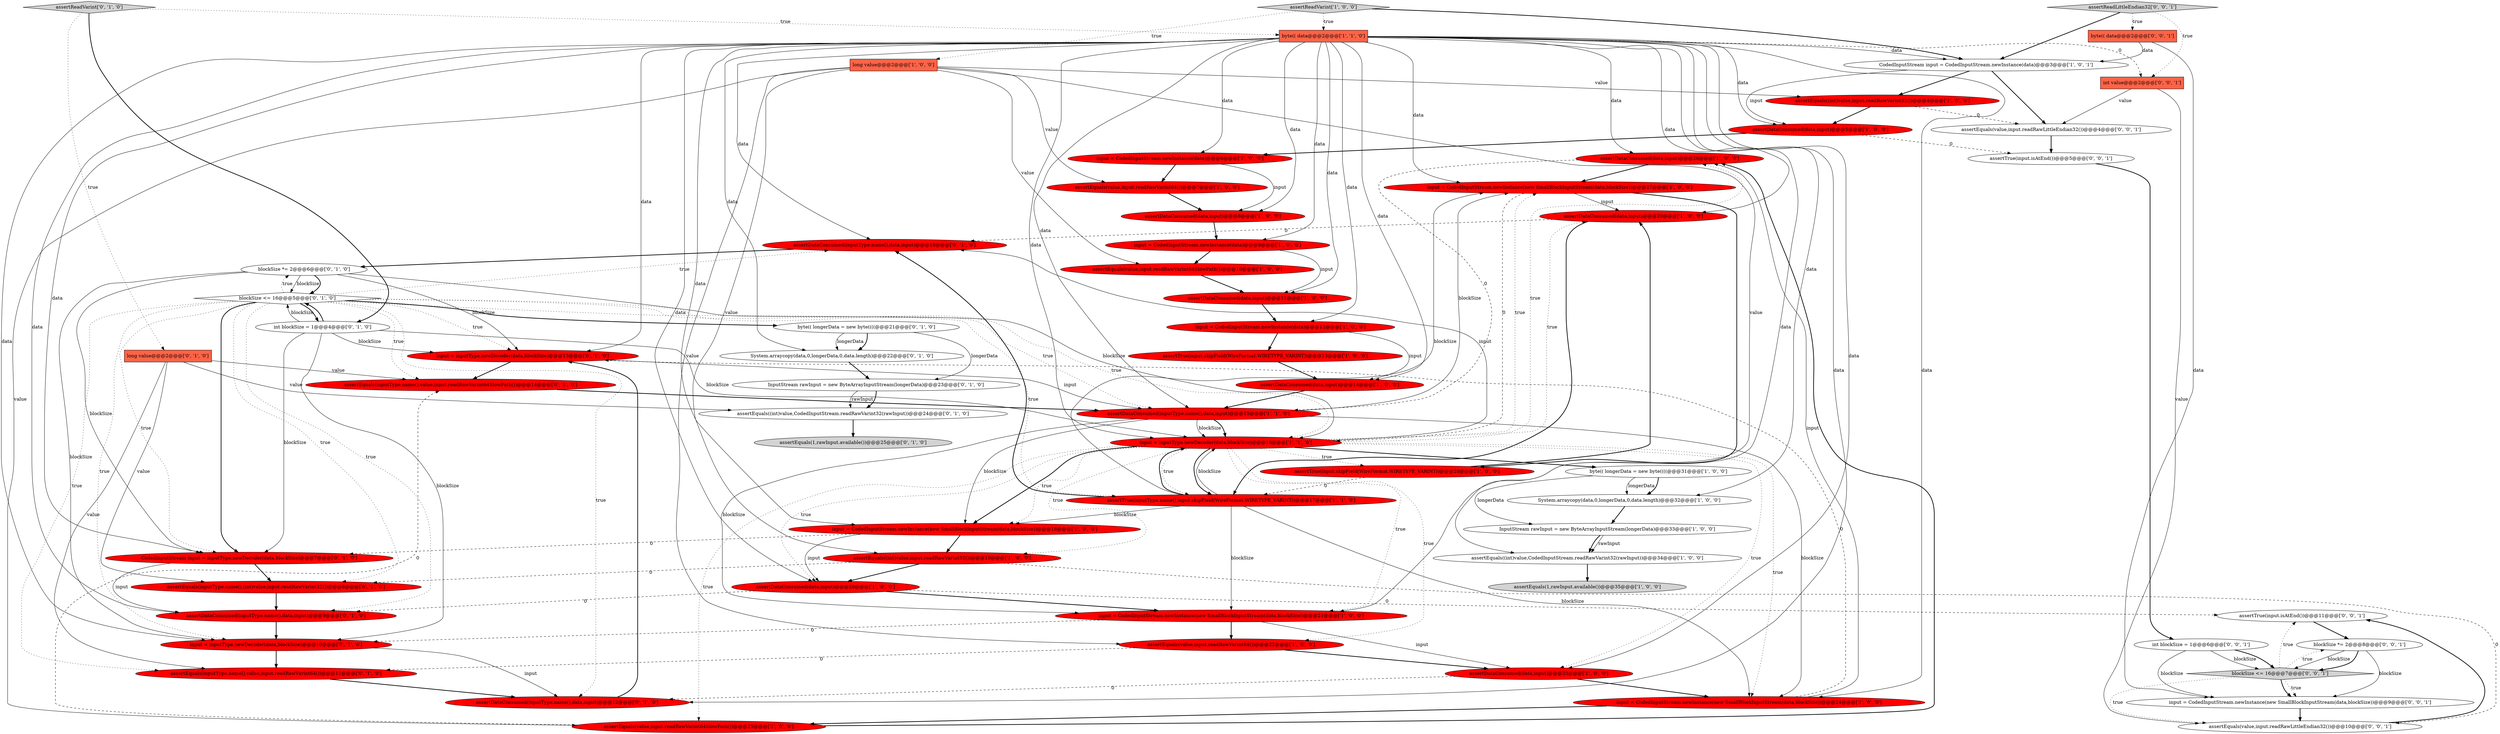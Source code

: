 digraph {
6 [style = filled, label = "assertDataConsumed(data,input)@@@26@@@['1', '0', '0']", fillcolor = red, shape = ellipse image = "AAA1AAABBB1BBB"];
44 [style = filled, label = "input = inputType.newDecoder(data,blockSize)@@@13@@@['0', '1', '0']", fillcolor = red, shape = ellipse image = "AAA1AAABBB2BBB"];
37 [style = filled, label = "assertDataConsumed(inputType.name(),data,input)@@@12@@@['0', '1', '0']", fillcolor = red, shape = ellipse image = "AAA1AAABBB2BBB"];
3 [style = filled, label = "input = CodedInputStream.newInstance(data)@@@9@@@['1', '0', '0']", fillcolor = red, shape = ellipse image = "AAA1AAABBB1BBB"];
27 [style = filled, label = "input = CodedInputStream.newInstance(new SmallBlockInputStream(data,blockSize))@@@24@@@['1', '0', '0']", fillcolor = red, shape = ellipse image = "AAA1AAABBB1BBB"];
55 [style = filled, label = "blockSize <= 16@@@7@@@['0', '0', '1']", fillcolor = lightgray, shape = diamond image = "AAA0AAABBB3BBB"];
47 [style = filled, label = "blockSize *= 2@@@6@@@['0', '1', '0']", fillcolor = white, shape = ellipse image = "AAA0AAABBB2BBB"];
36 [style = filled, label = "CodedInputStream input = inputType.newDecoder(data,blockSize)@@@7@@@['0', '1', '0']", fillcolor = red, shape = ellipse image = "AAA1AAABBB2BBB"];
57 [style = filled, label = "input = CodedInputStream.newInstance(new SmallBlockInputStream(data,blockSize))@@@9@@@['0', '0', '1']", fillcolor = white, shape = ellipse image = "AAA0AAABBB3BBB"];
62 [style = filled, label = "int value@@@2@@@['0', '0', '1']", fillcolor = tomato, shape = box image = "AAA0AAABBB3BBB"];
2 [style = filled, label = "input = CodedInputStream.newInstance(new SmallBlockInputStream(data,blockSize))@@@18@@@['1', '0', '0']", fillcolor = red, shape = ellipse image = "AAA1AAABBB1BBB"];
56 [style = filled, label = "assertReadLittleEndian32['0', '0', '1']", fillcolor = lightgray, shape = diamond image = "AAA0AAABBB3BBB"];
19 [style = filled, label = "assertEquals(value,input.readRawVarint64SlowPath())@@@10@@@['1', '0', '0']", fillcolor = red, shape = ellipse image = "AAA1AAABBB1BBB"];
13 [style = filled, label = "assertEquals(value,input.readRawVarint64())@@@7@@@['1', '0', '0']", fillcolor = red, shape = ellipse image = "AAA1AAABBB1BBB"];
1 [style = filled, label = "InputStream rawInput = new ByteArrayInputStream(longerData)@@@33@@@['1', '0', '0']", fillcolor = white, shape = ellipse image = "AAA0AAABBB1BBB"];
22 [style = filled, label = "System.arraycopy(data,0,longerData,0,data.length)@@@32@@@['1', '0', '0']", fillcolor = white, shape = ellipse image = "AAA0AAABBB1BBB"];
23 [style = filled, label = "assertDataConsumed(data,input)@@@29@@@['1', '0', '0']", fillcolor = red, shape = ellipse image = "AAA1AAABBB1BBB"];
34 [style = filled, label = "assertEquals((int)value,input.readRawVarint32())@@@4@@@['1', '0', '0']", fillcolor = red, shape = ellipse image = "AAA1AAABBB1BBB"];
42 [style = filled, label = "assertEquals(inputType.name(),value,input.readRawVarint64SlowPath())@@@14@@@['0', '1', '0']", fillcolor = red, shape = ellipse image = "AAA1AAABBB2BBB"];
50 [style = filled, label = "input = inputType.newDecoder(data,blockSize)@@@10@@@['0', '1', '0']", fillcolor = red, shape = ellipse image = "AAA1AAABBB2BBB"];
38 [style = filled, label = "assertEquals(inputType.name(),value,input.readRawVarint64())@@@11@@@['0', '1', '0']", fillcolor = red, shape = ellipse image = "AAA1AAABBB2BBB"];
59 [style = filled, label = "byte(( data@@@2@@@['0', '0', '1']", fillcolor = tomato, shape = box image = "AAA0AAABBB3BBB"];
31 [style = filled, label = "byte(( longerData = new byte((((@@@31@@@['1', '0', '0']", fillcolor = white, shape = ellipse image = "AAA0AAABBB1BBB"];
33 [style = filled, label = "input = CodedInputStream.newInstance(new SmallBlockInputStream(data,blockSize))@@@27@@@['1', '0', '0']", fillcolor = red, shape = ellipse image = "AAA1AAABBB1BBB"];
29 [style = filled, label = "assertDataConsumed(data,input)@@@8@@@['1', '0', '0']", fillcolor = red, shape = ellipse image = "AAA1AAABBB1BBB"];
45 [style = filled, label = "assertEquals(1,rawInput.available())@@@25@@@['0', '1', '0']", fillcolor = lightgray, shape = ellipse image = "AAA0AAABBB2BBB"];
61 [style = filled, label = "blockSize *= 2@@@8@@@['0', '0', '1']", fillcolor = white, shape = ellipse image = "AAA0AAABBB3BBB"];
16 [style = filled, label = "input = inputType.newDecoder(data,blockSize)@@@16@@@['1', '1', '0']", fillcolor = red, shape = ellipse image = "AAA1AAABBB1BBB"];
20 [style = filled, label = "assertDataConsumed(data,input)@@@20@@@['1', '0', '0']", fillcolor = red, shape = ellipse image = "AAA1AAABBB1BBB"];
25 [style = filled, label = "assertTrue(input.skipField(WireFormat.WIRETYPE_VARINT))@@@28@@@['1', '0', '0']", fillcolor = red, shape = ellipse image = "AAA1AAABBB1BBB"];
14 [style = filled, label = "byte(( data@@@2@@@['1', '1', '0']", fillcolor = tomato, shape = box image = "AAA0AAABBB1BBB"];
41 [style = filled, label = "blockSize <= 16@@@5@@@['0', '1', '0']", fillcolor = white, shape = diamond image = "AAA0AAABBB2BBB"];
17 [style = filled, label = "assertTrue(input.skipField(WireFormat.WIRETYPE_VARINT))@@@13@@@['1', '0', '0']", fillcolor = red, shape = ellipse image = "AAA1AAABBB1BBB"];
54 [style = filled, label = "assertEquals(value,input.readRawLittleEndian32())@@@4@@@['0', '0', '1']", fillcolor = white, shape = ellipse image = "AAA0AAABBB3BBB"];
4 [style = filled, label = "assertDataConsumed(data,input)@@@5@@@['1', '0', '0']", fillcolor = red, shape = ellipse image = "AAA1AAABBB1BBB"];
26 [style = filled, label = "assertEquals(1,rawInput.available())@@@35@@@['1', '0', '0']", fillcolor = lightgray, shape = ellipse image = "AAA0AAABBB1BBB"];
18 [style = filled, label = "input = CodedInputStream.newInstance(data)@@@6@@@['1', '0', '0']", fillcolor = red, shape = ellipse image = "AAA1AAABBB1BBB"];
49 [style = filled, label = "byte(( longerData = new byte((((@@@21@@@['0', '1', '0']", fillcolor = white, shape = ellipse image = "AAA0AAABBB2BBB"];
58 [style = filled, label = "assertEquals(value,input.readRawLittleEndian32())@@@10@@@['0', '0', '1']", fillcolor = white, shape = ellipse image = "AAA0AAABBB3BBB"];
63 [style = filled, label = "assertTrue(input.isAtEnd())@@@5@@@['0', '0', '1']", fillcolor = white, shape = ellipse image = "AAA0AAABBB3BBB"];
48 [style = filled, label = "System.arraycopy(data,0,longerData,0,data.length)@@@22@@@['0', '1', '0']", fillcolor = white, shape = ellipse image = "AAA0AAABBB2BBB"];
53 [style = filled, label = "assertEquals((int)value,CodedInputStream.readRawVarint32(rawInput))@@@24@@@['0', '1', '0']", fillcolor = white, shape = ellipse image = "AAA0AAABBB2BBB"];
30 [style = filled, label = "assertDataConsumed(inputType.name(),data,input)@@@15@@@['1', '1', '0']", fillcolor = red, shape = ellipse image = "AAA1AAABBB1BBB"];
24 [style = filled, label = "input = CodedInputStream.newInstance(new SmallBlockInputStream(data,blockSize))@@@21@@@['1', '0', '0']", fillcolor = red, shape = ellipse image = "AAA1AAABBB1BBB"];
15 [style = filled, label = "CodedInputStream input = CodedInputStream.newInstance(data)@@@3@@@['1', '0', '1']", fillcolor = white, shape = ellipse image = "AAA0AAABBB1BBB"];
7 [style = filled, label = "assertDataConsumed(data,input)@@@14@@@['1', '0', '0']", fillcolor = red, shape = ellipse image = "AAA1AAABBB1BBB"];
10 [style = filled, label = "assertEquals((int)value,input.readRawVarint32())@@@19@@@['1', '0', '0']", fillcolor = red, shape = ellipse image = "AAA1AAABBB1BBB"];
28 [style = filled, label = "assertEquals((int)value,CodedInputStream.readRawVarint32(rawInput))@@@34@@@['1', '0', '0']", fillcolor = white, shape = ellipse image = "AAA0AAABBB1BBB"];
35 [style = filled, label = "assertReadVarint['0', '1', '0']", fillcolor = lightgray, shape = diamond image = "AAA0AAABBB2BBB"];
5 [style = filled, label = "assertDataConsumed(data,input)@@@11@@@['1', '0', '0']", fillcolor = red, shape = ellipse image = "AAA1AAABBB1BBB"];
46 [style = filled, label = "assertDataConsumed(inputType.name(),data,input)@@@9@@@['0', '1', '0']", fillcolor = red, shape = ellipse image = "AAA1AAABBB2BBB"];
60 [style = filled, label = "assertTrue(input.isAtEnd())@@@11@@@['0', '0', '1']", fillcolor = white, shape = ellipse image = "AAA0AAABBB3BBB"];
8 [style = filled, label = "long value@@@2@@@['1', '0', '0']", fillcolor = tomato, shape = box image = "AAA0AAABBB1BBB"];
64 [style = filled, label = "int blockSize = 1@@@6@@@['0', '0', '1']", fillcolor = white, shape = ellipse image = "AAA0AAABBB3BBB"];
39 [style = filled, label = "long value@@@2@@@['0', '1', '0']", fillcolor = tomato, shape = box image = "AAA0AAABBB2BBB"];
11 [style = filled, label = "assertReadVarint['1', '0', '0']", fillcolor = lightgray, shape = diamond image = "AAA0AAABBB1BBB"];
51 [style = filled, label = "assertEquals(inputType.name(),(int)value,input.readRawVarint32())@@@8@@@['0', '1', '0']", fillcolor = red, shape = ellipse image = "AAA1AAABBB2BBB"];
21 [style = filled, label = "assertDataConsumed(data,input)@@@23@@@['1', '0', '0']", fillcolor = red, shape = ellipse image = "AAA1AAABBB1BBB"];
32 [style = filled, label = "input = CodedInputStream.newInstance(data)@@@12@@@['1', '0', '0']", fillcolor = red, shape = ellipse image = "AAA1AAABBB1BBB"];
43 [style = filled, label = "assertDataConsumed(inputType.name(),data,input)@@@18@@@['0', '1', '0']", fillcolor = red, shape = ellipse image = "AAA1AAABBB2BBB"];
52 [style = filled, label = "InputStream rawInput = new ByteArrayInputStream(longerData)@@@23@@@['0', '1', '0']", fillcolor = white, shape = ellipse image = "AAA0AAABBB2BBB"];
9 [style = filled, label = "assertEquals(value,input.readRawVarint64SlowPath())@@@25@@@['1', '0', '0']", fillcolor = red, shape = ellipse image = "AAA1AAABBB1BBB"];
0 [style = filled, label = "assertEquals(value,input.readRawVarint64())@@@22@@@['1', '0', '0']", fillcolor = red, shape = ellipse image = "AAA1AAABBB1BBB"];
40 [style = filled, label = "int blockSize = 1@@@4@@@['0', '1', '0']", fillcolor = white, shape = ellipse image = "AAA0AAABBB2BBB"];
12 [style = filled, label = "assertTrue(inputType.name(),input.skipField(WireFormat.WIRETYPE_VARINT))@@@17@@@['1', '1', '0']", fillcolor = red, shape = ellipse image = "AAA1AAABBB1BBB"];
30->27 [style = solid, label="blockSize"];
30->24 [style = solid, label="blockSize"];
16->9 [style = dotted, label="true"];
40->16 [style = solid, label="blockSize"];
47->16 [style = solid, label="blockSize"];
62->58 [style = solid, label="value"];
8->10 [style = solid, label="value"];
7->30 [style = bold, label=""];
14->20 [style = solid, label="data"];
54->63 [style = bold, label=""];
27->6 [style = solid, label="input"];
27->9 [style = bold, label=""];
15->54 [style = bold, label=""];
49->48 [style = bold, label=""];
56->15 [style = bold, label=""];
16->20 [style = dotted, label="true"];
58->60 [style = bold, label=""];
21->37 [style = dashed, label="0"];
57->58 [style = bold, label=""];
1->28 [style = solid, label="rawInput"];
34->54 [style = dashed, label="0"];
0->38 [style = dashed, label="0"];
41->38 [style = dotted, label="true"];
16->10 [style = dotted, label="true"];
40->44 [style = solid, label="blockSize"];
52->53 [style = solid, label="rawInput"];
9->6 [style = bold, label=""];
31->22 [style = solid, label="longerData"];
39->42 [style = solid, label="value"];
41->36 [style = dotted, label="true"];
19->5 [style = bold, label=""];
48->52 [style = bold, label=""];
20->46 [style = dashed, label="0"];
23->43 [style = dashed, label="0"];
1->28 [style = bold, label=""];
55->57 [style = bold, label=""];
10->51 [style = dashed, label="0"];
10->58 [style = dashed, label="0"];
2->36 [style = dashed, label="0"];
14->24 [style = solid, label="data"];
3->19 [style = bold, label=""];
33->25 [style = bold, label=""];
12->27 [style = solid, label="blockSize"];
41->12 [style = dotted, label="true"];
41->43 [style = dotted, label="true"];
14->33 [style = solid, label="data"];
41->51 [style = dotted, label="true"];
11->8 [style = dotted, label="true"];
23->12 [style = bold, label=""];
41->42 [style = dotted, label="true"];
64->57 [style = solid, label="blockSize"];
46->50 [style = bold, label=""];
14->29 [style = solid, label="data"];
30->2 [style = solid, label="blockSize"];
14->48 [style = solid, label="data"];
50->37 [style = solid, label="input"];
14->15 [style = solid, label="data"];
24->21 [style = solid, label="input"];
40->41 [style = solid, label="blockSize"];
61->55 [style = solid, label="blockSize"];
15->34 [style = bold, label=""];
47->41 [style = solid, label="blockSize"];
49->48 [style = solid, label="longerData"];
41->46 [style = dotted, label="true"];
56->62 [style = dotted, label="true"];
36->46 [style = solid, label="input"];
24->0 [style = bold, label=""];
40->50 [style = solid, label="blockSize"];
30->33 [style = solid, label="blockSize"];
47->50 [style = solid, label="blockSize"];
2->20 [style = solid, label="input"];
11->14 [style = dotted, label="true"];
59->15 [style = solid, label="data"];
4->18 [style = bold, label=""];
41->49 [style = bold, label=""];
0->21 [style = bold, label=""];
14->5 [style = solid, label="data"];
12->16 [style = solid, label="blockSize"];
40->36 [style = solid, label="blockSize"];
16->33 [style = dotted, label="true"];
39->38 [style = solid, label="value"];
35->40 [style = bold, label=""];
61->55 [style = bold, label=""];
14->18 [style = solid, label="data"];
4->63 [style = dashed, label="0"];
43->47 [style = bold, label=""];
12->33 [style = solid, label="blockSize"];
16->43 [style = solid, label="input"];
38->37 [style = bold, label=""];
8->19 [style = solid, label="value"];
39->53 [style = solid, label="value"];
24->50 [style = dashed, label="0"];
47->36 [style = solid, label="blockSize"];
44->30 [style = solid, label="input"];
47->41 [style = bold, label=""];
16->21 [style = dotted, label="true"];
39->51 [style = solid, label="value"];
14->2 [style = solid, label="data"];
14->16 [style = solid, label="data"];
16->25 [style = dotted, label="true"];
8->34 [style = solid, label="value"];
32->17 [style = bold, label=""];
64->55 [style = solid, label="blockSize"];
14->37 [style = solid, label="data"];
35->14 [style = dotted, label="true"];
55->57 [style = dotted, label="true"];
16->24 [style = dotted, label="true"];
32->7 [style = solid, label="input"];
14->7 [style = solid, label="data"];
12->24 [style = solid, label="blockSize"];
44->42 [style = bold, label=""];
41->30 [style = dotted, label="true"];
36->51 [style = bold, label=""];
55->58 [style = dotted, label="true"];
9->42 [style = dashed, label="0"];
21->27 [style = bold, label=""];
41->50 [style = dotted, label="true"];
25->12 [style = dashed, label="0"];
64->55 [style = bold, label=""];
41->16 [style = dotted, label="true"];
14->44 [style = solid, label="data"];
55->61 [style = dotted, label="true"];
28->26 [style = bold, label=""];
41->37 [style = dotted, label="true"];
2->10 [style = bold, label=""];
62->54 [style = solid, label="value"];
49->52 [style = solid, label="longerData"];
5->32 [style = bold, label=""];
8->13 [style = solid, label="value"];
41->36 [style = bold, label=""];
60->61 [style = bold, label=""];
61->57 [style = solid, label="blockSize"];
41->40 [style = bold, label=""];
16->31 [style = bold, label=""];
6->33 [style = bold, label=""];
14->43 [style = solid, label="data"];
33->16 [style = dashed, label="0"];
41->47 [style = dotted, label="true"];
37->44 [style = bold, label=""];
14->36 [style = solid, label="data"];
14->22 [style = solid, label="data"];
20->60 [style = dashed, label="0"];
16->27 [style = dotted, label="true"];
27->44 [style = dashed, label="0"];
14->46 [style = solid, label="data"];
22->1 [style = bold, label=""];
12->43 [style = bold, label=""];
55->60 [style = dotted, label="true"];
33->23 [style = solid, label="input"];
41->44 [style = dotted, label="true"];
14->4 [style = solid, label="data"];
35->39 [style = dotted, label="true"];
8->9 [style = solid, label="value"];
10->20 [style = bold, label=""];
16->12 [style = dotted, label="true"];
16->2 [style = dotted, label="true"];
31->22 [style = bold, label=""];
52->53 [style = bold, label=""];
12->2 [style = solid, label="blockSize"];
59->57 [style = solid, label="data"];
25->23 [style = bold, label=""];
63->64 [style = bold, label=""];
8->0 [style = solid, label="value"];
14->62 [style = dashed, label="0"];
29->3 [style = bold, label=""];
14->23 [style = solid, label="data"];
30->16 [style = solid, label="blockSize"];
12->16 [style = bold, label=""];
16->2 [style = bold, label=""];
8->28 [style = solid, label="value"];
18->29 [style = solid, label="input"];
14->32 [style = solid, label="data"];
51->46 [style = bold, label=""];
16->23 [style = dotted, label="true"];
11->15 [style = bold, label=""];
47->44 [style = solid, label="blockSize"];
17->7 [style = bold, label=""];
14->30 [style = solid, label="data"];
14->21 [style = solid, label="data"];
3->5 [style = solid, label="input"];
13->29 [style = bold, label=""];
50->38 [style = bold, label=""];
16->0 [style = dotted, label="true"];
31->1 [style = solid, label="longerData"];
42->30 [style = bold, label=""];
15->4 [style = solid, label="input"];
56->59 [style = dotted, label="true"];
40->41 [style = bold, label=""];
14->27 [style = solid, label="data"];
18->13 [style = bold, label=""];
14->50 [style = solid, label="data"];
34->4 [style = bold, label=""];
14->3 [style = solid, label="data"];
6->30 [style = dashed, label="0"];
14->6 [style = solid, label="data"];
30->16 [style = bold, label=""];
20->24 [style = bold, label=""];
16->12 [style = bold, label=""];
53->45 [style = bold, label=""];
16->6 [style = dotted, label="true"];
}
